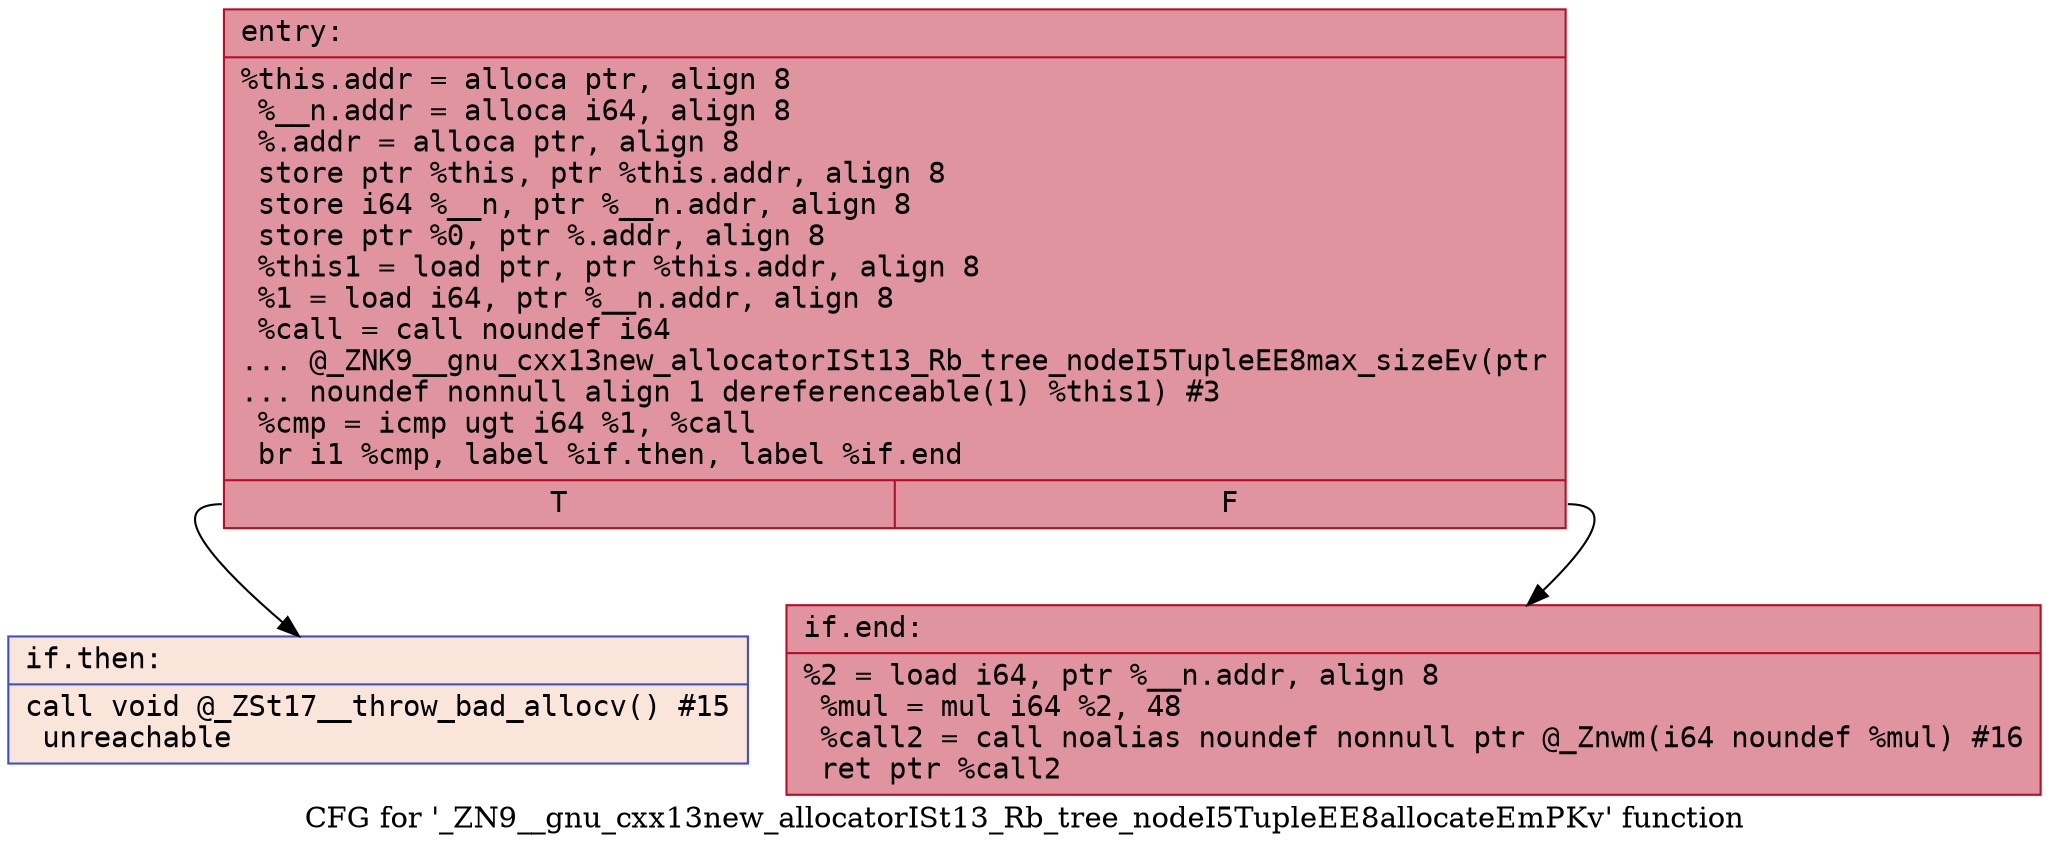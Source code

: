 digraph "CFG for '_ZN9__gnu_cxx13new_allocatorISt13_Rb_tree_nodeI5TupleEE8allocateEmPKv' function" {
	label="CFG for '_ZN9__gnu_cxx13new_allocatorISt13_Rb_tree_nodeI5TupleEE8allocateEmPKv' function";

	Node0x55dab47e4bf0 [shape=record,color="#b70d28ff", style=filled, fillcolor="#b70d2870" fontname="Courier",label="{entry:\l|  %this.addr = alloca ptr, align 8\l  %__n.addr = alloca i64, align 8\l  %.addr = alloca ptr, align 8\l  store ptr %this, ptr %this.addr, align 8\l  store i64 %__n, ptr %__n.addr, align 8\l  store ptr %0, ptr %.addr, align 8\l  %this1 = load ptr, ptr %this.addr, align 8\l  %1 = load i64, ptr %__n.addr, align 8\l  %call = call noundef i64\l... @_ZNK9__gnu_cxx13new_allocatorISt13_Rb_tree_nodeI5TupleEE8max_sizeEv(ptr\l... noundef nonnull align 1 dereferenceable(1) %this1) #3\l  %cmp = icmp ugt i64 %1, %call\l  br i1 %cmp, label %if.then, label %if.end\l|{<s0>T|<s1>F}}"];
	Node0x55dab47e4bf0:s0 -> Node0x55dab47e4c60[tooltip="entry -> if.then\nProbability 0.00%" ];
	Node0x55dab47e4bf0:s1 -> Node0x55dab47e5680[tooltip="entry -> if.end\nProbability 100.00%" ];
	Node0x55dab47e4c60 [shape=record,color="#3d50c3ff", style=filled, fillcolor="#f4c5ad70" fontname="Courier",label="{if.then:\l|  call void @_ZSt17__throw_bad_allocv() #15\l  unreachable\l}"];
	Node0x55dab47e5680 [shape=record,color="#b70d28ff", style=filled, fillcolor="#b70d2870" fontname="Courier",label="{if.end:\l|  %2 = load i64, ptr %__n.addr, align 8\l  %mul = mul i64 %2, 48\l  %call2 = call noalias noundef nonnull ptr @_Znwm(i64 noundef %mul) #16\l  ret ptr %call2\l}"];
}
